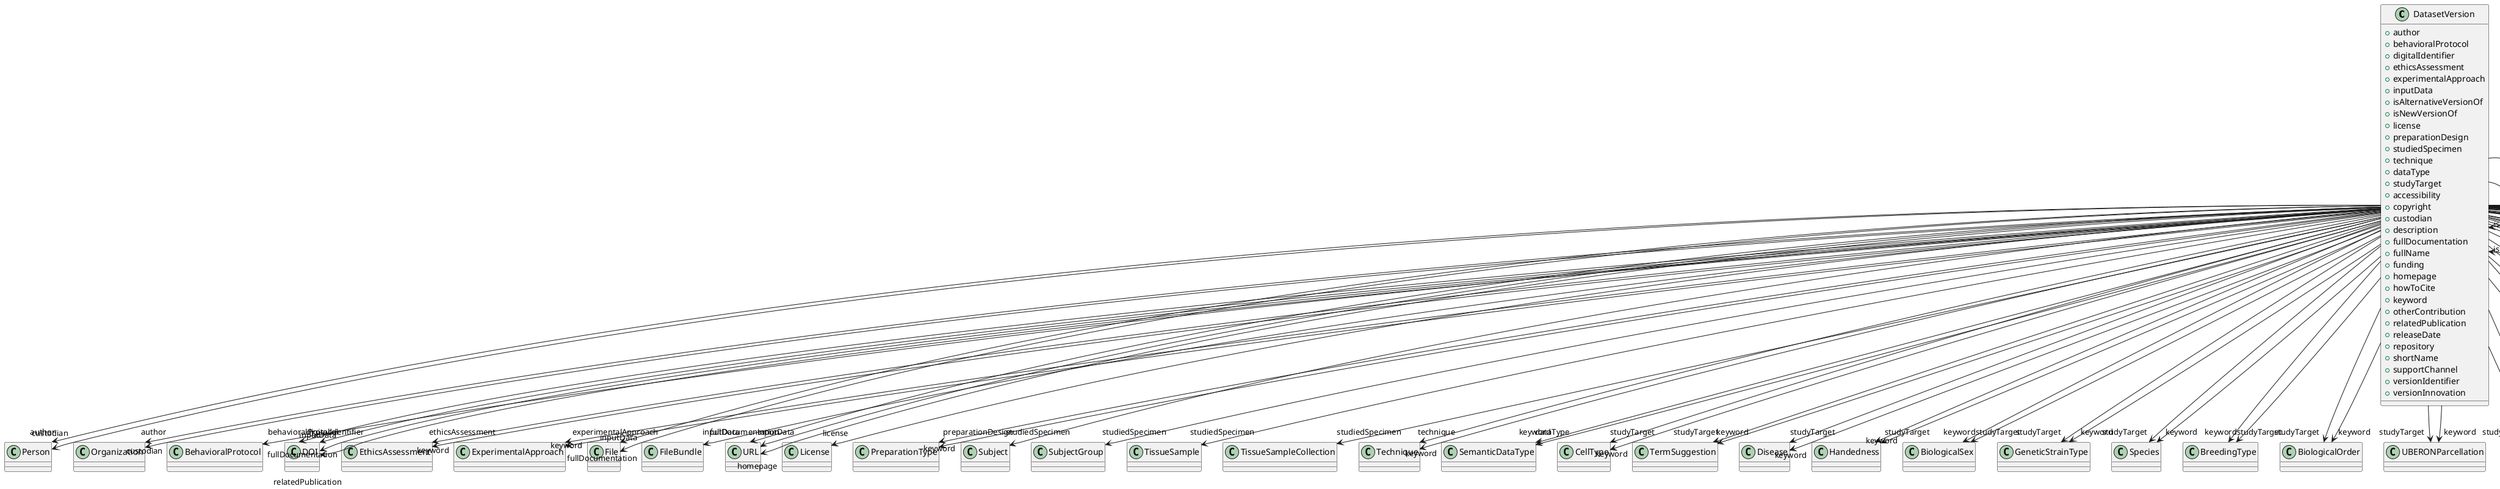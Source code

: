 @startuml
class DatasetVersion {
+author
+behavioralProtocol
+digitalIdentifier
+ethicsAssessment
+experimentalApproach
+inputData
+isAlternativeVersionOf
+isNewVersionOf
+license
+preparationDesign
+studiedSpecimen
+technique
+dataType
+studyTarget
+accessibility
+copyright
+custodian
+description
+fullDocumentation
+fullName
+funding
+homepage
+howToCite
+keyword
+otherContribution
+relatedPublication
+releaseDate
+repository
+shortName
+supportChannel
+versionIdentifier
+versionInnovation

}
DatasetVersion -d-> "author" Person
DatasetVersion -d-> "author" Organization
DatasetVersion -d-> "behavioralProtocol" BehavioralProtocol
DatasetVersion -d-> "digitalIdentifier" DOI
DatasetVersion -d-> "ethicsAssessment" EthicsAssessment
DatasetVersion -d-> "experimentalApproach" ExperimentalApproach
DatasetVersion -d-> "inputData" DOI
DatasetVersion -d-> "inputData" File
DatasetVersion -d-> "inputData" FileBundle
DatasetVersion -d-> "inputData" URL
DatasetVersion -d-> "isAlternativeVersionOf" DatasetVersion
DatasetVersion -d-> "isNewVersionOf" DatasetVersion
DatasetVersion -d-> "license" License
DatasetVersion -d-> "preparationDesign" PreparationType
DatasetVersion -d-> "studiedSpecimen" Subject
DatasetVersion -d-> "studiedSpecimen" SubjectGroup
DatasetVersion -d-> "studiedSpecimen" TissueSample
DatasetVersion -d-> "studiedSpecimen" TissueSampleCollection
DatasetVersion -d-> "technique" Technique
DatasetVersion -d-> "dataType" SemanticDataType
DatasetVersion -d-> "studyTarget" CellType
DatasetVersion -d-> "studyTarget" TermSuggestion
DatasetVersion -d-> "studyTarget" Disease
DatasetVersion -d-> "studyTarget" Handedness
DatasetVersion -d-> "studyTarget" BiologicalSex
DatasetVersion -d-> "studyTarget" GeneticStrainType
DatasetVersion -d-> "studyTarget" Species
DatasetVersion -d-> "studyTarget" BreedingType
DatasetVersion -d-> "studyTarget" BiologicalOrder
DatasetVersion -d-> "studyTarget" UBERONParcellation
DatasetVersion -d-> "studyTarget" DiseaseModel
DatasetVersion -d-> "studyTarget" MolecularEntity
DatasetVersion -d-> "studyTarget" Organ
DatasetVersion -d-> "studyTarget" ParcellationEntityVersion
DatasetVersion -d-> "studyTarget" ParcellationEntity
DatasetVersion -d-> "studyTarget" CustomAnatomicalEntity
DatasetVersion -d-> "accessibility" ProductAccessibility
DatasetVersion -d-> "copyright" Copyright
DatasetVersion -d-> "custodian" Person
DatasetVersion -d-> "custodian" Organization
DatasetVersion -d-> "fullDocumentation" DOI
DatasetVersion -d-> "fullDocumentation" File
DatasetVersion -d-> "fullDocumentation" URL
DatasetVersion -d-> "funding" Funding
DatasetVersion -d-> "homepage" URL
DatasetVersion -d-> "keyword" EthicsAssessment
DatasetVersion -d-> "keyword" ActionStatusType
DatasetVersion -d-> "keyword" StimulusType
DatasetVersion -d-> "keyword" ModelAbstractionLevel
DatasetVersion -d-> "keyword" CellType
DatasetVersion -d-> "keyword" ModelScope
DatasetVersion -d-> "keyword" ExperimentalApproach
DatasetVersion -d-> "keyword" AgeCategory
DatasetVersion -d-> "keyword" MetaDataModelType
DatasetVersion -d-> "keyword" FileBundleGrouping
DatasetVersion -d-> "keyword" CriteriaQualityType
DatasetVersion -d-> "keyword" TermSuggestion
DatasetVersion -d-> "keyword" AnatomicalAxesOrientation
DatasetVersion -d-> "keyword" Disease
DatasetVersion -d-> "keyword" StimulationApproach
DatasetVersion -d-> "keyword" QualitativeOverlap
DatasetVersion -d-> "keyword" ProgrammingLanguage
DatasetVersion -d-> "keyword" PreparationType
DatasetVersion -d-> "keyword" OperatingSystem
DatasetVersion -d-> "keyword" DeviceType
DatasetVersion -d-> "keyword" Handedness
DatasetVersion -d-> "keyword" BiologicalSex
DatasetVersion -d-> "keyword" GeneticStrainType
DatasetVersion -d-> "keyword" Species
DatasetVersion -d-> "keyword" Service
DatasetVersion -d-> "keyword" ProductAccessibility
DatasetVersion -d-> "keyword" Terminology
DatasetVersion -d-> "keyword" Laterality
DatasetVersion -d-> "keyword" Technique
DatasetVersion -d-> "keyword" UnitOfMeasurement
DatasetVersion -d-> "keyword" SoftwareApplicationCategory
DatasetVersion -d-> "keyword" BreedingType
DatasetVersion -d-> "keyword" TissueSampleAttribute
DatasetVersion -d-> "keyword" ContributionType
DatasetVersion -d-> "keyword" BiologicalOrder
DatasetVersion -d-> "keyword" SemanticDataType
DatasetVersion -d-> "keyword" DataType
DatasetVersion -d-> "keyword" UBERONParcellation
DatasetVersion -d-> "keyword" FileRepositoryType
DatasetVersion -d-> "keyword" TypeOfUncertainty
DatasetVersion -d-> "keyword" FileUsageRole
DatasetVersion -d-> "keyword" Language
DatasetVersion -d-> "keyword" TissueSampleType
DatasetVersion -d-> "keyword" SoftwareFeature
DatasetVersion -d-> "keyword" DiseaseModel
DatasetVersion -d-> "keyword" MolecularEntity
DatasetVersion -d-> "keyword" Organ
DatasetVersion -d-> "keyword" OperatingDevice
DatasetVersion -d-> "keyword" SubjectAttribute
DatasetVersion -d-> "keyword" AtlasType
DatasetVersion -d-> "otherContribution" Contribution
DatasetVersion -d-> "relatedPublication" DOI
DatasetVersion -d-> "relatedPublication" ISBN
DatasetVersion -d-> "repository" FileRepository

@enduml